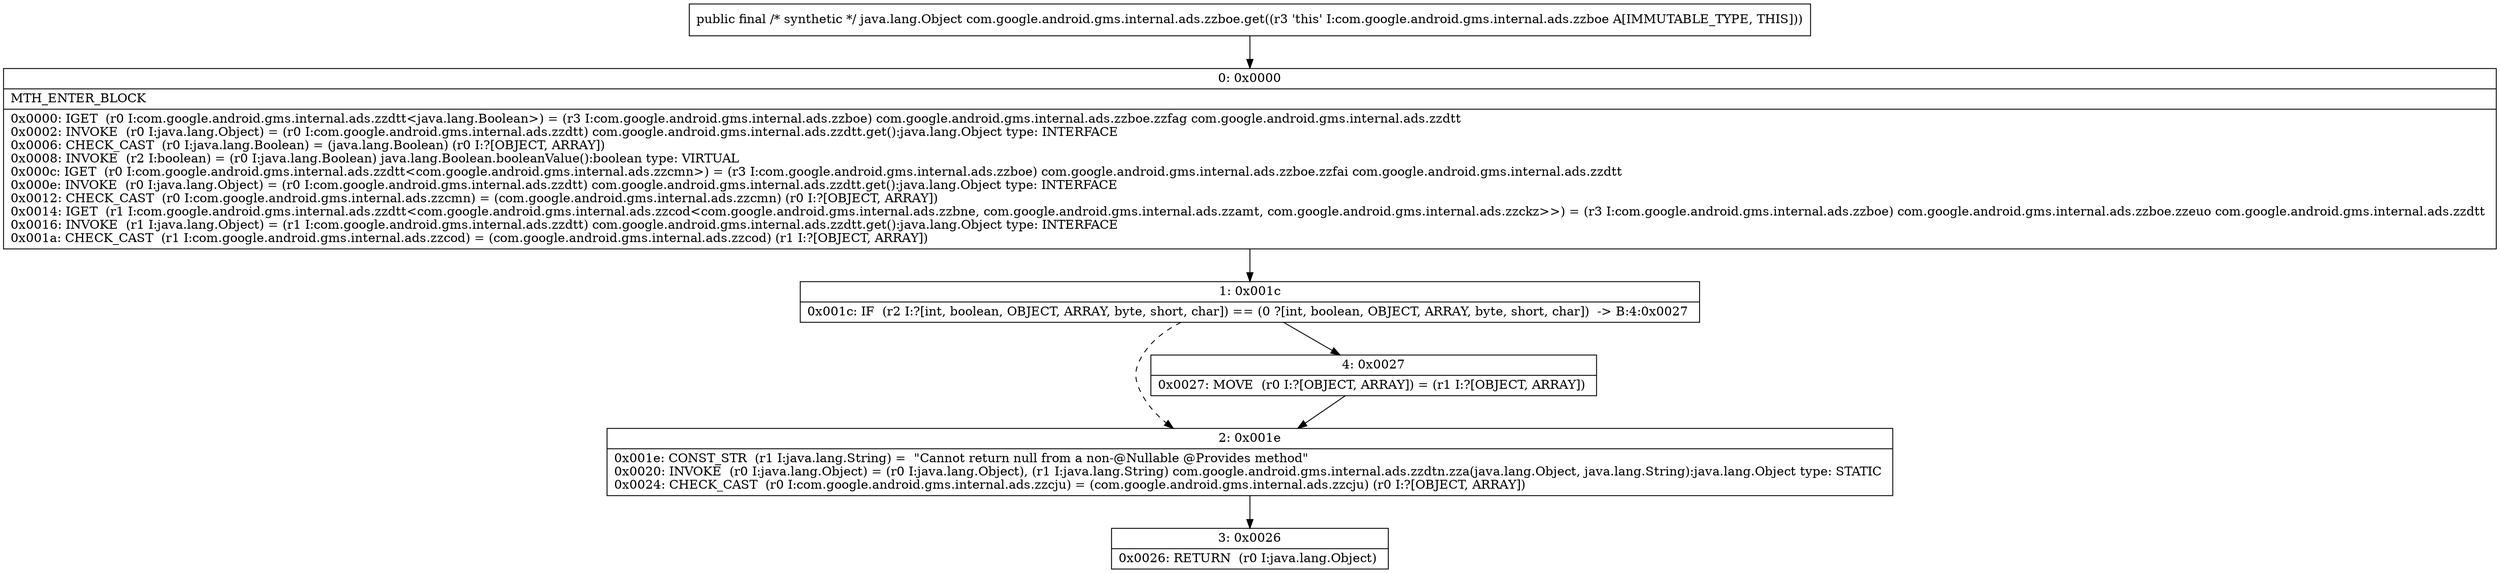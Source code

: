 digraph "CFG forcom.google.android.gms.internal.ads.zzboe.get()Ljava\/lang\/Object;" {
Node_0 [shape=record,label="{0\:\ 0x0000|MTH_ENTER_BLOCK\l|0x0000: IGET  (r0 I:com.google.android.gms.internal.ads.zzdtt\<java.lang.Boolean\>) = (r3 I:com.google.android.gms.internal.ads.zzboe) com.google.android.gms.internal.ads.zzboe.zzfag com.google.android.gms.internal.ads.zzdtt \l0x0002: INVOKE  (r0 I:java.lang.Object) = (r0 I:com.google.android.gms.internal.ads.zzdtt) com.google.android.gms.internal.ads.zzdtt.get():java.lang.Object type: INTERFACE \l0x0006: CHECK_CAST  (r0 I:java.lang.Boolean) = (java.lang.Boolean) (r0 I:?[OBJECT, ARRAY]) \l0x0008: INVOKE  (r2 I:boolean) = (r0 I:java.lang.Boolean) java.lang.Boolean.booleanValue():boolean type: VIRTUAL \l0x000c: IGET  (r0 I:com.google.android.gms.internal.ads.zzdtt\<com.google.android.gms.internal.ads.zzcmn\>) = (r3 I:com.google.android.gms.internal.ads.zzboe) com.google.android.gms.internal.ads.zzboe.zzfai com.google.android.gms.internal.ads.zzdtt \l0x000e: INVOKE  (r0 I:java.lang.Object) = (r0 I:com.google.android.gms.internal.ads.zzdtt) com.google.android.gms.internal.ads.zzdtt.get():java.lang.Object type: INTERFACE \l0x0012: CHECK_CAST  (r0 I:com.google.android.gms.internal.ads.zzcmn) = (com.google.android.gms.internal.ads.zzcmn) (r0 I:?[OBJECT, ARRAY]) \l0x0014: IGET  (r1 I:com.google.android.gms.internal.ads.zzdtt\<com.google.android.gms.internal.ads.zzcod\<com.google.android.gms.internal.ads.zzbne, com.google.android.gms.internal.ads.zzamt, com.google.android.gms.internal.ads.zzckz\>\>) = (r3 I:com.google.android.gms.internal.ads.zzboe) com.google.android.gms.internal.ads.zzboe.zzeuo com.google.android.gms.internal.ads.zzdtt \l0x0016: INVOKE  (r1 I:java.lang.Object) = (r1 I:com.google.android.gms.internal.ads.zzdtt) com.google.android.gms.internal.ads.zzdtt.get():java.lang.Object type: INTERFACE \l0x001a: CHECK_CAST  (r1 I:com.google.android.gms.internal.ads.zzcod) = (com.google.android.gms.internal.ads.zzcod) (r1 I:?[OBJECT, ARRAY]) \l}"];
Node_1 [shape=record,label="{1\:\ 0x001c|0x001c: IF  (r2 I:?[int, boolean, OBJECT, ARRAY, byte, short, char]) == (0 ?[int, boolean, OBJECT, ARRAY, byte, short, char])  \-\> B:4:0x0027 \l}"];
Node_2 [shape=record,label="{2\:\ 0x001e|0x001e: CONST_STR  (r1 I:java.lang.String) =  \"Cannot return null from a non\-@Nullable @Provides method\" \l0x0020: INVOKE  (r0 I:java.lang.Object) = (r0 I:java.lang.Object), (r1 I:java.lang.String) com.google.android.gms.internal.ads.zzdtn.zza(java.lang.Object, java.lang.String):java.lang.Object type: STATIC \l0x0024: CHECK_CAST  (r0 I:com.google.android.gms.internal.ads.zzcju) = (com.google.android.gms.internal.ads.zzcju) (r0 I:?[OBJECT, ARRAY]) \l}"];
Node_3 [shape=record,label="{3\:\ 0x0026|0x0026: RETURN  (r0 I:java.lang.Object) \l}"];
Node_4 [shape=record,label="{4\:\ 0x0027|0x0027: MOVE  (r0 I:?[OBJECT, ARRAY]) = (r1 I:?[OBJECT, ARRAY]) \l}"];
MethodNode[shape=record,label="{public final \/* synthetic *\/ java.lang.Object com.google.android.gms.internal.ads.zzboe.get((r3 'this' I:com.google.android.gms.internal.ads.zzboe A[IMMUTABLE_TYPE, THIS])) }"];
MethodNode -> Node_0;
Node_0 -> Node_1;
Node_1 -> Node_2[style=dashed];
Node_1 -> Node_4;
Node_2 -> Node_3;
Node_4 -> Node_2;
}

